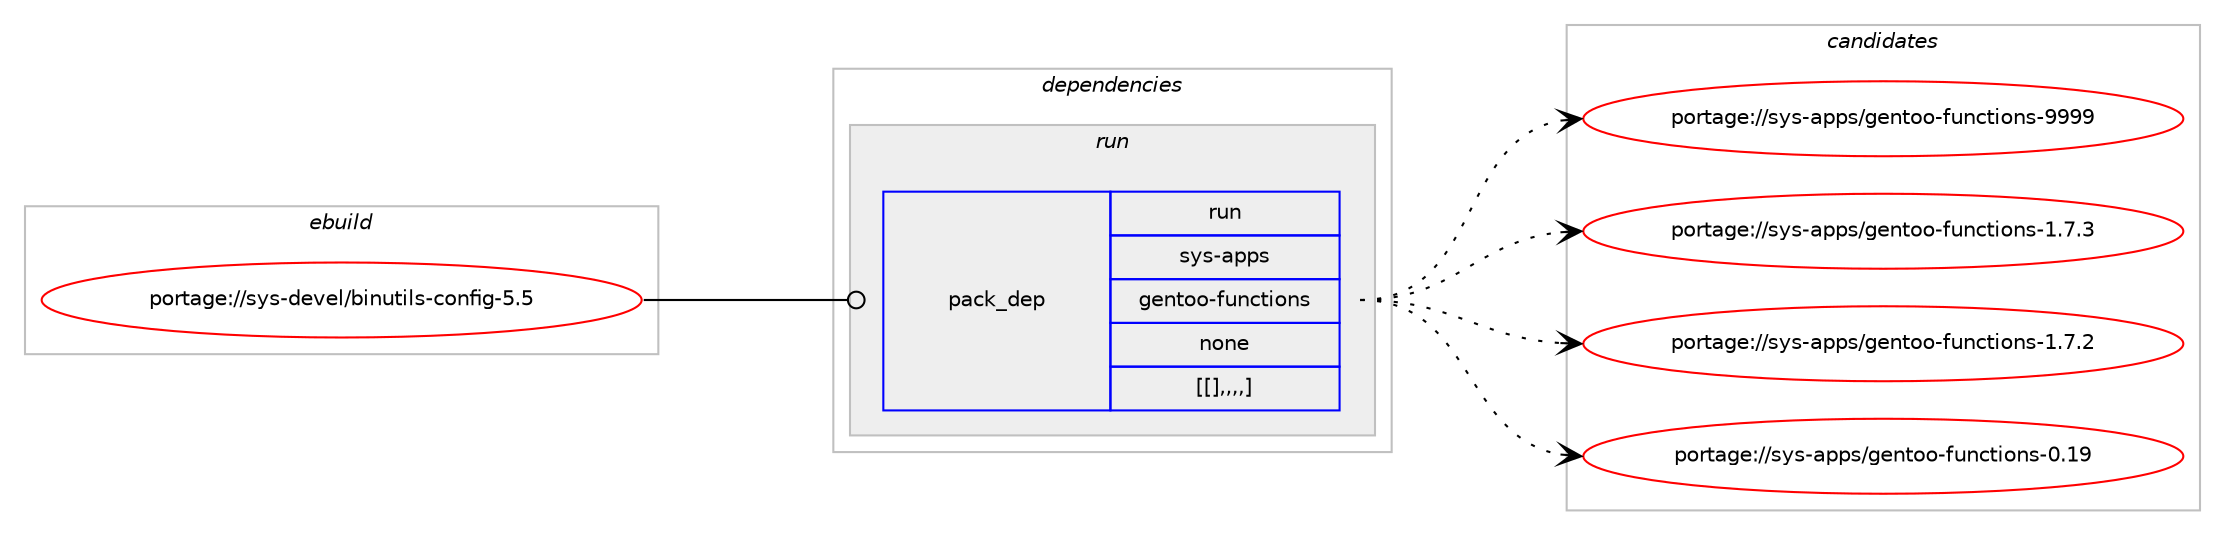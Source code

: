 digraph prolog {

# *************
# Graph options
# *************

newrank=true;
concentrate=true;
compound=true;
graph [rankdir=LR,fontname=Helvetica,fontsize=10,ranksep=1.5];#, ranksep=2.5, nodesep=0.2];
edge  [arrowhead=vee];
node  [fontname=Helvetica,fontsize=10];

# **********
# The ebuild
# **********

subgraph cluster_leftcol {
color=gray;
label=<<i>ebuild</i>>;
id [label="portage://sys-devel/binutils-config-5.5", color=red, width=4, href="../sys-devel/binutils-config-5.5.svg"];
}

# ****************
# The dependencies
# ****************

subgraph cluster_midcol {
color=gray;
label=<<i>dependencies</i>>;
subgraph cluster_compile {
fillcolor="#eeeeee";
style=filled;
label=<<i>compile</i>>;
}
subgraph cluster_compileandrun {
fillcolor="#eeeeee";
style=filled;
label=<<i>compile and run</i>>;
}
subgraph cluster_run {
fillcolor="#eeeeee";
style=filled;
label=<<i>run</i>>;
subgraph pack1044 {
dependency1381 [label=<<TABLE BORDER="0" CELLBORDER="1" CELLSPACING="0" CELLPADDING="4" WIDTH="220"><TR><TD ROWSPAN="6" CELLPADDING="30">pack_dep</TD></TR><TR><TD WIDTH="110">run</TD></TR><TR><TD>sys-apps</TD></TR><TR><TD>gentoo-functions</TD></TR><TR><TD>none</TD></TR><TR><TD>[[],,,,]</TD></TR></TABLE>>, shape=none, color=blue];
}
id:e -> dependency1381:w [weight=20,style="solid",arrowhead="odot"];
}
}

# **************
# The candidates
# **************

subgraph cluster_choices {
rank=same;
color=gray;
label=<<i>candidates</i>>;

subgraph choice1044 {
color=black;
nodesep=1;
choice11512111545971121121154710310111011611111145102117110991161051111101154557575757 [label="portage://sys-apps/gentoo-functions-9999", color=red, width=4,href="../sys-apps/gentoo-functions-9999.svg"];
choice1151211154597112112115471031011101161111114510211711099116105111110115454946554651 [label="portage://sys-apps/gentoo-functions-1.7.3", color=red, width=4,href="../sys-apps/gentoo-functions-1.7.3.svg"];
choice1151211154597112112115471031011101161111114510211711099116105111110115454946554650 [label="portage://sys-apps/gentoo-functions-1.7.2", color=red, width=4,href="../sys-apps/gentoo-functions-1.7.2.svg"];
choice11512111545971121121154710310111011611111145102117110991161051111101154548464957 [label="portage://sys-apps/gentoo-functions-0.19", color=red, width=4,href="../sys-apps/gentoo-functions-0.19.svg"];
dependency1381:e -> choice11512111545971121121154710310111011611111145102117110991161051111101154557575757:w [style=dotted,weight="100"];
dependency1381:e -> choice1151211154597112112115471031011101161111114510211711099116105111110115454946554651:w [style=dotted,weight="100"];
dependency1381:e -> choice1151211154597112112115471031011101161111114510211711099116105111110115454946554650:w [style=dotted,weight="100"];
dependency1381:e -> choice11512111545971121121154710310111011611111145102117110991161051111101154548464957:w [style=dotted,weight="100"];
}
}

}
